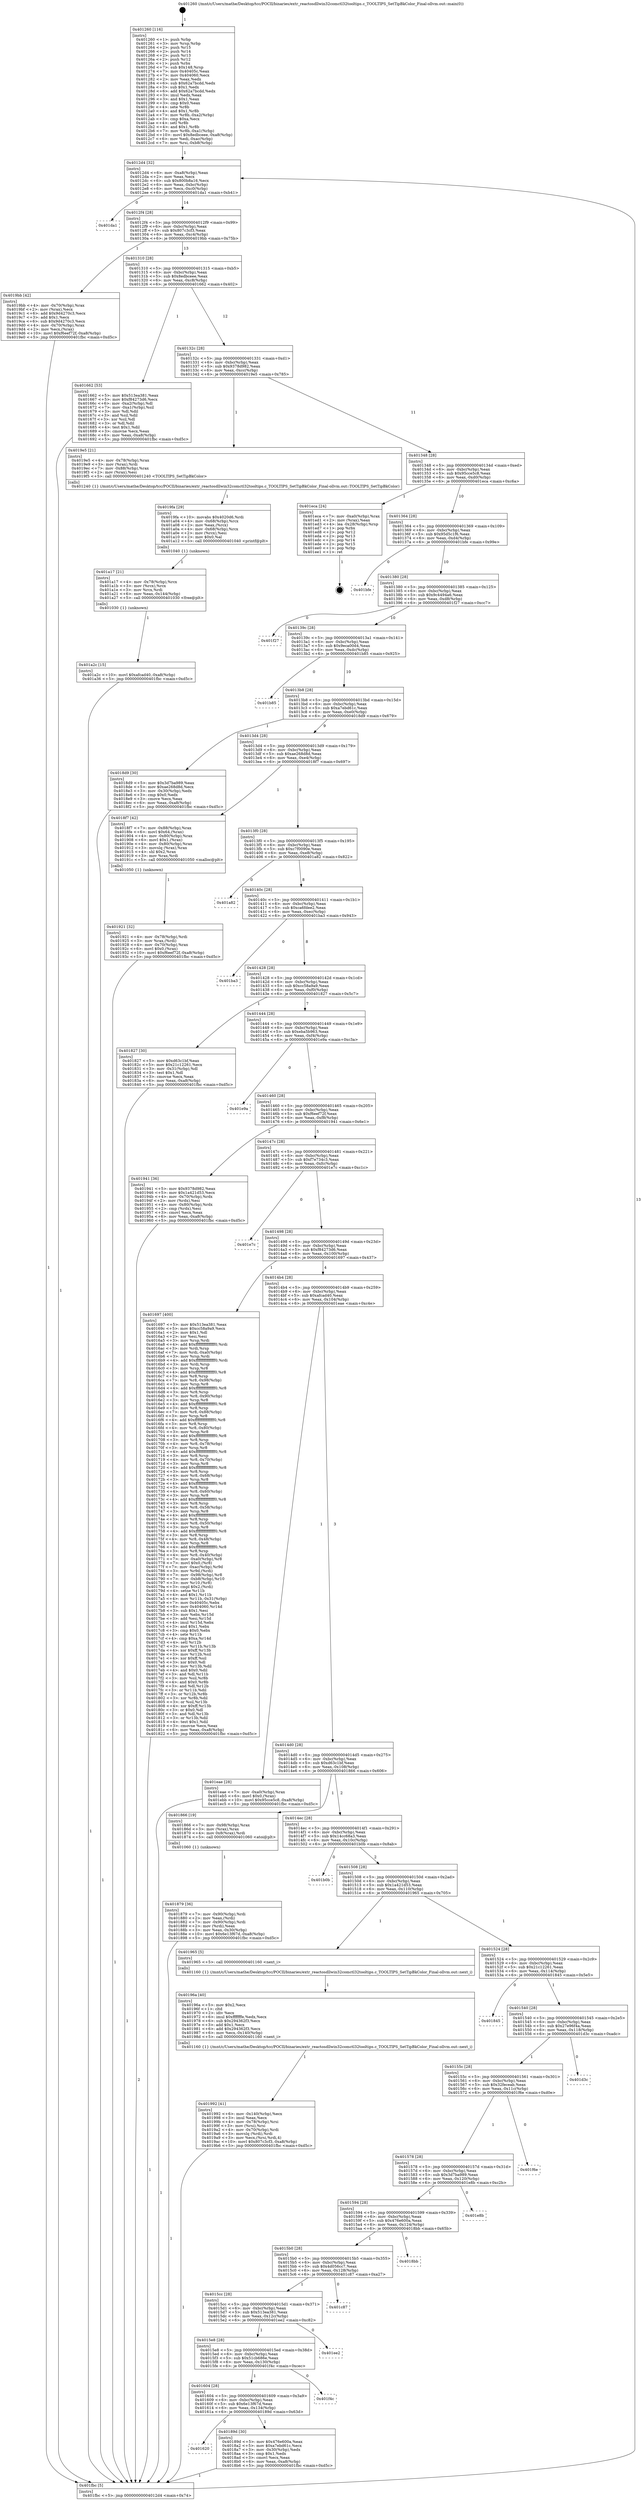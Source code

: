 digraph "0x401260" {
  label = "0x401260 (/mnt/c/Users/mathe/Desktop/tcc/POCII/binaries/extr_reactosdllwin32comctl32tooltips.c_TOOLTIPS_SetTipBkColor_Final-ollvm.out::main(0))"
  labelloc = "t"
  node[shape=record]

  Entry [label="",width=0.3,height=0.3,shape=circle,fillcolor=black,style=filled]
  "0x4012d4" [label="{
     0x4012d4 [32]\l
     | [instrs]\l
     &nbsp;&nbsp;0x4012d4 \<+6\>: mov -0xa8(%rbp),%eax\l
     &nbsp;&nbsp;0x4012da \<+2\>: mov %eax,%ecx\l
     &nbsp;&nbsp;0x4012dc \<+6\>: sub $0x800b8a16,%ecx\l
     &nbsp;&nbsp;0x4012e2 \<+6\>: mov %eax,-0xbc(%rbp)\l
     &nbsp;&nbsp;0x4012e8 \<+6\>: mov %ecx,-0xc0(%rbp)\l
     &nbsp;&nbsp;0x4012ee \<+6\>: je 0000000000401da1 \<main+0xb41\>\l
  }"]
  "0x401da1" [label="{
     0x401da1\l
  }", style=dashed]
  "0x4012f4" [label="{
     0x4012f4 [28]\l
     | [instrs]\l
     &nbsp;&nbsp;0x4012f4 \<+5\>: jmp 00000000004012f9 \<main+0x99\>\l
     &nbsp;&nbsp;0x4012f9 \<+6\>: mov -0xbc(%rbp),%eax\l
     &nbsp;&nbsp;0x4012ff \<+5\>: sub $0x807c3cf3,%eax\l
     &nbsp;&nbsp;0x401304 \<+6\>: mov %eax,-0xc4(%rbp)\l
     &nbsp;&nbsp;0x40130a \<+6\>: je 00000000004019bb \<main+0x75b\>\l
  }"]
  Exit [label="",width=0.3,height=0.3,shape=circle,fillcolor=black,style=filled,peripheries=2]
  "0x4019bb" [label="{
     0x4019bb [42]\l
     | [instrs]\l
     &nbsp;&nbsp;0x4019bb \<+4\>: mov -0x70(%rbp),%rax\l
     &nbsp;&nbsp;0x4019bf \<+2\>: mov (%rax),%ecx\l
     &nbsp;&nbsp;0x4019c1 \<+6\>: add $0x9d4270c3,%ecx\l
     &nbsp;&nbsp;0x4019c7 \<+3\>: add $0x1,%ecx\l
     &nbsp;&nbsp;0x4019ca \<+6\>: sub $0x9d4270c3,%ecx\l
     &nbsp;&nbsp;0x4019d0 \<+4\>: mov -0x70(%rbp),%rax\l
     &nbsp;&nbsp;0x4019d4 \<+2\>: mov %ecx,(%rax)\l
     &nbsp;&nbsp;0x4019d6 \<+10\>: movl $0xf6eef72f,-0xa8(%rbp)\l
     &nbsp;&nbsp;0x4019e0 \<+5\>: jmp 0000000000401fbc \<main+0xd5c\>\l
  }"]
  "0x401310" [label="{
     0x401310 [28]\l
     | [instrs]\l
     &nbsp;&nbsp;0x401310 \<+5\>: jmp 0000000000401315 \<main+0xb5\>\l
     &nbsp;&nbsp;0x401315 \<+6\>: mov -0xbc(%rbp),%eax\l
     &nbsp;&nbsp;0x40131b \<+5\>: sub $0x8edbceee,%eax\l
     &nbsp;&nbsp;0x401320 \<+6\>: mov %eax,-0xc8(%rbp)\l
     &nbsp;&nbsp;0x401326 \<+6\>: je 0000000000401662 \<main+0x402\>\l
  }"]
  "0x401a2c" [label="{
     0x401a2c [15]\l
     | [instrs]\l
     &nbsp;&nbsp;0x401a2c \<+10\>: movl $0xafcad40,-0xa8(%rbp)\l
     &nbsp;&nbsp;0x401a36 \<+5\>: jmp 0000000000401fbc \<main+0xd5c\>\l
  }"]
  "0x401662" [label="{
     0x401662 [53]\l
     | [instrs]\l
     &nbsp;&nbsp;0x401662 \<+5\>: mov $0x513ea381,%eax\l
     &nbsp;&nbsp;0x401667 \<+5\>: mov $0xf84273d6,%ecx\l
     &nbsp;&nbsp;0x40166c \<+6\>: mov -0xa2(%rbp),%dl\l
     &nbsp;&nbsp;0x401672 \<+7\>: mov -0xa1(%rbp),%sil\l
     &nbsp;&nbsp;0x401679 \<+3\>: mov %dl,%dil\l
     &nbsp;&nbsp;0x40167c \<+3\>: and %sil,%dil\l
     &nbsp;&nbsp;0x40167f \<+3\>: xor %sil,%dl\l
     &nbsp;&nbsp;0x401682 \<+3\>: or %dl,%dil\l
     &nbsp;&nbsp;0x401685 \<+4\>: test $0x1,%dil\l
     &nbsp;&nbsp;0x401689 \<+3\>: cmovne %ecx,%eax\l
     &nbsp;&nbsp;0x40168c \<+6\>: mov %eax,-0xa8(%rbp)\l
     &nbsp;&nbsp;0x401692 \<+5\>: jmp 0000000000401fbc \<main+0xd5c\>\l
  }"]
  "0x40132c" [label="{
     0x40132c [28]\l
     | [instrs]\l
     &nbsp;&nbsp;0x40132c \<+5\>: jmp 0000000000401331 \<main+0xd1\>\l
     &nbsp;&nbsp;0x401331 \<+6\>: mov -0xbc(%rbp),%eax\l
     &nbsp;&nbsp;0x401337 \<+5\>: sub $0x9378d982,%eax\l
     &nbsp;&nbsp;0x40133c \<+6\>: mov %eax,-0xcc(%rbp)\l
     &nbsp;&nbsp;0x401342 \<+6\>: je 00000000004019e5 \<main+0x785\>\l
  }"]
  "0x401fbc" [label="{
     0x401fbc [5]\l
     | [instrs]\l
     &nbsp;&nbsp;0x401fbc \<+5\>: jmp 00000000004012d4 \<main+0x74\>\l
  }"]
  "0x401260" [label="{
     0x401260 [116]\l
     | [instrs]\l
     &nbsp;&nbsp;0x401260 \<+1\>: push %rbp\l
     &nbsp;&nbsp;0x401261 \<+3\>: mov %rsp,%rbp\l
     &nbsp;&nbsp;0x401264 \<+2\>: push %r15\l
     &nbsp;&nbsp;0x401266 \<+2\>: push %r14\l
     &nbsp;&nbsp;0x401268 \<+2\>: push %r13\l
     &nbsp;&nbsp;0x40126a \<+2\>: push %r12\l
     &nbsp;&nbsp;0x40126c \<+1\>: push %rbx\l
     &nbsp;&nbsp;0x40126d \<+7\>: sub $0x148,%rsp\l
     &nbsp;&nbsp;0x401274 \<+7\>: mov 0x40405c,%eax\l
     &nbsp;&nbsp;0x40127b \<+7\>: mov 0x404060,%ecx\l
     &nbsp;&nbsp;0x401282 \<+2\>: mov %eax,%edx\l
     &nbsp;&nbsp;0x401284 \<+6\>: sub $0x62a7bcdd,%edx\l
     &nbsp;&nbsp;0x40128a \<+3\>: sub $0x1,%edx\l
     &nbsp;&nbsp;0x40128d \<+6\>: add $0x62a7bcdd,%edx\l
     &nbsp;&nbsp;0x401293 \<+3\>: imul %edx,%eax\l
     &nbsp;&nbsp;0x401296 \<+3\>: and $0x1,%eax\l
     &nbsp;&nbsp;0x401299 \<+3\>: cmp $0x0,%eax\l
     &nbsp;&nbsp;0x40129c \<+4\>: sete %r8b\l
     &nbsp;&nbsp;0x4012a0 \<+4\>: and $0x1,%r8b\l
     &nbsp;&nbsp;0x4012a4 \<+7\>: mov %r8b,-0xa2(%rbp)\l
     &nbsp;&nbsp;0x4012ab \<+3\>: cmp $0xa,%ecx\l
     &nbsp;&nbsp;0x4012ae \<+4\>: setl %r8b\l
     &nbsp;&nbsp;0x4012b2 \<+4\>: and $0x1,%r8b\l
     &nbsp;&nbsp;0x4012b6 \<+7\>: mov %r8b,-0xa1(%rbp)\l
     &nbsp;&nbsp;0x4012bd \<+10\>: movl $0x8edbceee,-0xa8(%rbp)\l
     &nbsp;&nbsp;0x4012c7 \<+6\>: mov %edi,-0xac(%rbp)\l
     &nbsp;&nbsp;0x4012cd \<+7\>: mov %rsi,-0xb8(%rbp)\l
  }"]
  "0x401a17" [label="{
     0x401a17 [21]\l
     | [instrs]\l
     &nbsp;&nbsp;0x401a17 \<+4\>: mov -0x78(%rbp),%rcx\l
     &nbsp;&nbsp;0x401a1b \<+3\>: mov (%rcx),%rcx\l
     &nbsp;&nbsp;0x401a1e \<+3\>: mov %rcx,%rdi\l
     &nbsp;&nbsp;0x401a21 \<+6\>: mov %eax,-0x144(%rbp)\l
     &nbsp;&nbsp;0x401a27 \<+5\>: call 0000000000401030 \<free@plt\>\l
     | [calls]\l
     &nbsp;&nbsp;0x401030 \{1\} (unknown)\l
  }"]
  "0x4019e5" [label="{
     0x4019e5 [21]\l
     | [instrs]\l
     &nbsp;&nbsp;0x4019e5 \<+4\>: mov -0x78(%rbp),%rax\l
     &nbsp;&nbsp;0x4019e9 \<+3\>: mov (%rax),%rdi\l
     &nbsp;&nbsp;0x4019ec \<+7\>: mov -0x88(%rbp),%rax\l
     &nbsp;&nbsp;0x4019f3 \<+2\>: mov (%rax),%esi\l
     &nbsp;&nbsp;0x4019f5 \<+5\>: call 0000000000401240 \<TOOLTIPS_SetTipBkColor\>\l
     | [calls]\l
     &nbsp;&nbsp;0x401240 \{1\} (/mnt/c/Users/mathe/Desktop/tcc/POCII/binaries/extr_reactosdllwin32comctl32tooltips.c_TOOLTIPS_SetTipBkColor_Final-ollvm.out::TOOLTIPS_SetTipBkColor)\l
  }"]
  "0x401348" [label="{
     0x401348 [28]\l
     | [instrs]\l
     &nbsp;&nbsp;0x401348 \<+5\>: jmp 000000000040134d \<main+0xed\>\l
     &nbsp;&nbsp;0x40134d \<+6\>: mov -0xbc(%rbp),%eax\l
     &nbsp;&nbsp;0x401353 \<+5\>: sub $0x95cce5c8,%eax\l
     &nbsp;&nbsp;0x401358 \<+6\>: mov %eax,-0xd0(%rbp)\l
     &nbsp;&nbsp;0x40135e \<+6\>: je 0000000000401eca \<main+0xc6a\>\l
  }"]
  "0x4019fa" [label="{
     0x4019fa [29]\l
     | [instrs]\l
     &nbsp;&nbsp;0x4019fa \<+10\>: movabs $0x4020d6,%rdi\l
     &nbsp;&nbsp;0x401a04 \<+4\>: mov -0x68(%rbp),%rcx\l
     &nbsp;&nbsp;0x401a08 \<+2\>: mov %eax,(%rcx)\l
     &nbsp;&nbsp;0x401a0a \<+4\>: mov -0x68(%rbp),%rcx\l
     &nbsp;&nbsp;0x401a0e \<+2\>: mov (%rcx),%esi\l
     &nbsp;&nbsp;0x401a10 \<+2\>: mov $0x0,%al\l
     &nbsp;&nbsp;0x401a12 \<+5\>: call 0000000000401040 \<printf@plt\>\l
     | [calls]\l
     &nbsp;&nbsp;0x401040 \{1\} (unknown)\l
  }"]
  "0x401eca" [label="{
     0x401eca [24]\l
     | [instrs]\l
     &nbsp;&nbsp;0x401eca \<+7\>: mov -0xa0(%rbp),%rax\l
     &nbsp;&nbsp;0x401ed1 \<+2\>: mov (%rax),%eax\l
     &nbsp;&nbsp;0x401ed3 \<+4\>: lea -0x28(%rbp),%rsp\l
     &nbsp;&nbsp;0x401ed7 \<+1\>: pop %rbx\l
     &nbsp;&nbsp;0x401ed8 \<+2\>: pop %r12\l
     &nbsp;&nbsp;0x401eda \<+2\>: pop %r13\l
     &nbsp;&nbsp;0x401edc \<+2\>: pop %r14\l
     &nbsp;&nbsp;0x401ede \<+2\>: pop %r15\l
     &nbsp;&nbsp;0x401ee0 \<+1\>: pop %rbp\l
     &nbsp;&nbsp;0x401ee1 \<+1\>: ret\l
  }"]
  "0x401364" [label="{
     0x401364 [28]\l
     | [instrs]\l
     &nbsp;&nbsp;0x401364 \<+5\>: jmp 0000000000401369 \<main+0x109\>\l
     &nbsp;&nbsp;0x401369 \<+6\>: mov -0xbc(%rbp),%eax\l
     &nbsp;&nbsp;0x40136f \<+5\>: sub $0x95d5c1f6,%eax\l
     &nbsp;&nbsp;0x401374 \<+6\>: mov %eax,-0xd4(%rbp)\l
     &nbsp;&nbsp;0x40137a \<+6\>: je 0000000000401bfe \<main+0x99e\>\l
  }"]
  "0x401992" [label="{
     0x401992 [41]\l
     | [instrs]\l
     &nbsp;&nbsp;0x401992 \<+6\>: mov -0x140(%rbp),%ecx\l
     &nbsp;&nbsp;0x401998 \<+3\>: imul %eax,%ecx\l
     &nbsp;&nbsp;0x40199b \<+4\>: mov -0x78(%rbp),%rsi\l
     &nbsp;&nbsp;0x40199f \<+3\>: mov (%rsi),%rsi\l
     &nbsp;&nbsp;0x4019a2 \<+4\>: mov -0x70(%rbp),%rdi\l
     &nbsp;&nbsp;0x4019a6 \<+3\>: movslq (%rdi),%rdi\l
     &nbsp;&nbsp;0x4019a9 \<+3\>: mov %ecx,(%rsi,%rdi,4)\l
     &nbsp;&nbsp;0x4019ac \<+10\>: movl $0x807c3cf3,-0xa8(%rbp)\l
     &nbsp;&nbsp;0x4019b6 \<+5\>: jmp 0000000000401fbc \<main+0xd5c\>\l
  }"]
  "0x401bfe" [label="{
     0x401bfe\l
  }", style=dashed]
  "0x401380" [label="{
     0x401380 [28]\l
     | [instrs]\l
     &nbsp;&nbsp;0x401380 \<+5\>: jmp 0000000000401385 \<main+0x125\>\l
     &nbsp;&nbsp;0x401385 \<+6\>: mov -0xbc(%rbp),%eax\l
     &nbsp;&nbsp;0x40138b \<+5\>: sub $0x9c4494a6,%eax\l
     &nbsp;&nbsp;0x401390 \<+6\>: mov %eax,-0xd8(%rbp)\l
     &nbsp;&nbsp;0x401396 \<+6\>: je 0000000000401f27 \<main+0xcc7\>\l
  }"]
  "0x40196a" [label="{
     0x40196a [40]\l
     | [instrs]\l
     &nbsp;&nbsp;0x40196a \<+5\>: mov $0x2,%ecx\l
     &nbsp;&nbsp;0x40196f \<+1\>: cltd\l
     &nbsp;&nbsp;0x401970 \<+2\>: idiv %ecx\l
     &nbsp;&nbsp;0x401972 \<+6\>: imul $0xfffffffe,%edx,%ecx\l
     &nbsp;&nbsp;0x401978 \<+6\>: sub $0x294362f3,%ecx\l
     &nbsp;&nbsp;0x40197e \<+3\>: add $0x1,%ecx\l
     &nbsp;&nbsp;0x401981 \<+6\>: add $0x294362f3,%ecx\l
     &nbsp;&nbsp;0x401987 \<+6\>: mov %ecx,-0x140(%rbp)\l
     &nbsp;&nbsp;0x40198d \<+5\>: call 0000000000401160 \<next_i\>\l
     | [calls]\l
     &nbsp;&nbsp;0x401160 \{1\} (/mnt/c/Users/mathe/Desktop/tcc/POCII/binaries/extr_reactosdllwin32comctl32tooltips.c_TOOLTIPS_SetTipBkColor_Final-ollvm.out::next_i)\l
  }"]
  "0x401f27" [label="{
     0x401f27\l
  }", style=dashed]
  "0x40139c" [label="{
     0x40139c [28]\l
     | [instrs]\l
     &nbsp;&nbsp;0x40139c \<+5\>: jmp 00000000004013a1 \<main+0x141\>\l
     &nbsp;&nbsp;0x4013a1 \<+6\>: mov -0xbc(%rbp),%eax\l
     &nbsp;&nbsp;0x4013a7 \<+5\>: sub $0x9eca00d4,%eax\l
     &nbsp;&nbsp;0x4013ac \<+6\>: mov %eax,-0xdc(%rbp)\l
     &nbsp;&nbsp;0x4013b2 \<+6\>: je 0000000000401b85 \<main+0x925\>\l
  }"]
  "0x401921" [label="{
     0x401921 [32]\l
     | [instrs]\l
     &nbsp;&nbsp;0x401921 \<+4\>: mov -0x78(%rbp),%rdi\l
     &nbsp;&nbsp;0x401925 \<+3\>: mov %rax,(%rdi)\l
     &nbsp;&nbsp;0x401928 \<+4\>: mov -0x70(%rbp),%rax\l
     &nbsp;&nbsp;0x40192c \<+6\>: movl $0x0,(%rax)\l
     &nbsp;&nbsp;0x401932 \<+10\>: movl $0xf6eef72f,-0xa8(%rbp)\l
     &nbsp;&nbsp;0x40193c \<+5\>: jmp 0000000000401fbc \<main+0xd5c\>\l
  }"]
  "0x401b85" [label="{
     0x401b85\l
  }", style=dashed]
  "0x4013b8" [label="{
     0x4013b8 [28]\l
     | [instrs]\l
     &nbsp;&nbsp;0x4013b8 \<+5\>: jmp 00000000004013bd \<main+0x15d\>\l
     &nbsp;&nbsp;0x4013bd \<+6\>: mov -0xbc(%rbp),%eax\l
     &nbsp;&nbsp;0x4013c3 \<+5\>: sub $0xa7ebd61c,%eax\l
     &nbsp;&nbsp;0x4013c8 \<+6\>: mov %eax,-0xe0(%rbp)\l
     &nbsp;&nbsp;0x4013ce \<+6\>: je 00000000004018d9 \<main+0x679\>\l
  }"]
  "0x401620" [label="{
     0x401620\l
  }", style=dashed]
  "0x4018d9" [label="{
     0x4018d9 [30]\l
     | [instrs]\l
     &nbsp;&nbsp;0x4018d9 \<+5\>: mov $0x3d7ba989,%eax\l
     &nbsp;&nbsp;0x4018de \<+5\>: mov $0xae268d8d,%ecx\l
     &nbsp;&nbsp;0x4018e3 \<+3\>: mov -0x30(%rbp),%edx\l
     &nbsp;&nbsp;0x4018e6 \<+3\>: cmp $0x0,%edx\l
     &nbsp;&nbsp;0x4018e9 \<+3\>: cmove %ecx,%eax\l
     &nbsp;&nbsp;0x4018ec \<+6\>: mov %eax,-0xa8(%rbp)\l
     &nbsp;&nbsp;0x4018f2 \<+5\>: jmp 0000000000401fbc \<main+0xd5c\>\l
  }"]
  "0x4013d4" [label="{
     0x4013d4 [28]\l
     | [instrs]\l
     &nbsp;&nbsp;0x4013d4 \<+5\>: jmp 00000000004013d9 \<main+0x179\>\l
     &nbsp;&nbsp;0x4013d9 \<+6\>: mov -0xbc(%rbp),%eax\l
     &nbsp;&nbsp;0x4013df \<+5\>: sub $0xae268d8d,%eax\l
     &nbsp;&nbsp;0x4013e4 \<+6\>: mov %eax,-0xe4(%rbp)\l
     &nbsp;&nbsp;0x4013ea \<+6\>: je 00000000004018f7 \<main+0x697\>\l
  }"]
  "0x40189d" [label="{
     0x40189d [30]\l
     | [instrs]\l
     &nbsp;&nbsp;0x40189d \<+5\>: mov $0x476e600a,%eax\l
     &nbsp;&nbsp;0x4018a2 \<+5\>: mov $0xa7ebd61c,%ecx\l
     &nbsp;&nbsp;0x4018a7 \<+3\>: mov -0x30(%rbp),%edx\l
     &nbsp;&nbsp;0x4018aa \<+3\>: cmp $0x1,%edx\l
     &nbsp;&nbsp;0x4018ad \<+3\>: cmovl %ecx,%eax\l
     &nbsp;&nbsp;0x4018b0 \<+6\>: mov %eax,-0xa8(%rbp)\l
     &nbsp;&nbsp;0x4018b6 \<+5\>: jmp 0000000000401fbc \<main+0xd5c\>\l
  }"]
  "0x4018f7" [label="{
     0x4018f7 [42]\l
     | [instrs]\l
     &nbsp;&nbsp;0x4018f7 \<+7\>: mov -0x88(%rbp),%rax\l
     &nbsp;&nbsp;0x4018fe \<+6\>: movl $0x64,(%rax)\l
     &nbsp;&nbsp;0x401904 \<+4\>: mov -0x80(%rbp),%rax\l
     &nbsp;&nbsp;0x401908 \<+6\>: movl $0x1,(%rax)\l
     &nbsp;&nbsp;0x40190e \<+4\>: mov -0x80(%rbp),%rax\l
     &nbsp;&nbsp;0x401912 \<+3\>: movslq (%rax),%rax\l
     &nbsp;&nbsp;0x401915 \<+4\>: shl $0x2,%rax\l
     &nbsp;&nbsp;0x401919 \<+3\>: mov %rax,%rdi\l
     &nbsp;&nbsp;0x40191c \<+5\>: call 0000000000401050 \<malloc@plt\>\l
     | [calls]\l
     &nbsp;&nbsp;0x401050 \{1\} (unknown)\l
  }"]
  "0x4013f0" [label="{
     0x4013f0 [28]\l
     | [instrs]\l
     &nbsp;&nbsp;0x4013f0 \<+5\>: jmp 00000000004013f5 \<main+0x195\>\l
     &nbsp;&nbsp;0x4013f5 \<+6\>: mov -0xbc(%rbp),%eax\l
     &nbsp;&nbsp;0x4013fb \<+5\>: sub $0xc7f0090e,%eax\l
     &nbsp;&nbsp;0x401400 \<+6\>: mov %eax,-0xe8(%rbp)\l
     &nbsp;&nbsp;0x401406 \<+6\>: je 0000000000401a82 \<main+0x822\>\l
  }"]
  "0x401604" [label="{
     0x401604 [28]\l
     | [instrs]\l
     &nbsp;&nbsp;0x401604 \<+5\>: jmp 0000000000401609 \<main+0x3a9\>\l
     &nbsp;&nbsp;0x401609 \<+6\>: mov -0xbc(%rbp),%eax\l
     &nbsp;&nbsp;0x40160f \<+5\>: sub $0x6e13f67d,%eax\l
     &nbsp;&nbsp;0x401614 \<+6\>: mov %eax,-0x134(%rbp)\l
     &nbsp;&nbsp;0x40161a \<+6\>: je 000000000040189d \<main+0x63d\>\l
  }"]
  "0x401a82" [label="{
     0x401a82\l
  }", style=dashed]
  "0x40140c" [label="{
     0x40140c [28]\l
     | [instrs]\l
     &nbsp;&nbsp;0x40140c \<+5\>: jmp 0000000000401411 \<main+0x1b1\>\l
     &nbsp;&nbsp;0x401411 \<+6\>: mov -0xbc(%rbp),%eax\l
     &nbsp;&nbsp;0x401417 \<+5\>: sub $0xca6fdee2,%eax\l
     &nbsp;&nbsp;0x40141c \<+6\>: mov %eax,-0xec(%rbp)\l
     &nbsp;&nbsp;0x401422 \<+6\>: je 0000000000401ba3 \<main+0x943\>\l
  }"]
  "0x401f4c" [label="{
     0x401f4c\l
  }", style=dashed]
  "0x401ba3" [label="{
     0x401ba3\l
  }", style=dashed]
  "0x401428" [label="{
     0x401428 [28]\l
     | [instrs]\l
     &nbsp;&nbsp;0x401428 \<+5\>: jmp 000000000040142d \<main+0x1cd\>\l
     &nbsp;&nbsp;0x40142d \<+6\>: mov -0xbc(%rbp),%eax\l
     &nbsp;&nbsp;0x401433 \<+5\>: sub $0xcc58a9a9,%eax\l
     &nbsp;&nbsp;0x401438 \<+6\>: mov %eax,-0xf0(%rbp)\l
     &nbsp;&nbsp;0x40143e \<+6\>: je 0000000000401827 \<main+0x5c7\>\l
  }"]
  "0x4015e8" [label="{
     0x4015e8 [28]\l
     | [instrs]\l
     &nbsp;&nbsp;0x4015e8 \<+5\>: jmp 00000000004015ed \<main+0x38d\>\l
     &nbsp;&nbsp;0x4015ed \<+6\>: mov -0xbc(%rbp),%eax\l
     &nbsp;&nbsp;0x4015f3 \<+5\>: sub $0x51cb686e,%eax\l
     &nbsp;&nbsp;0x4015f8 \<+6\>: mov %eax,-0x130(%rbp)\l
     &nbsp;&nbsp;0x4015fe \<+6\>: je 0000000000401f4c \<main+0xcec\>\l
  }"]
  "0x401827" [label="{
     0x401827 [30]\l
     | [instrs]\l
     &nbsp;&nbsp;0x401827 \<+5\>: mov $0xd63c1bf,%eax\l
     &nbsp;&nbsp;0x40182c \<+5\>: mov $0x21c12261,%ecx\l
     &nbsp;&nbsp;0x401831 \<+3\>: mov -0x31(%rbp),%dl\l
     &nbsp;&nbsp;0x401834 \<+3\>: test $0x1,%dl\l
     &nbsp;&nbsp;0x401837 \<+3\>: cmovne %ecx,%eax\l
     &nbsp;&nbsp;0x40183a \<+6\>: mov %eax,-0xa8(%rbp)\l
     &nbsp;&nbsp;0x401840 \<+5\>: jmp 0000000000401fbc \<main+0xd5c\>\l
  }"]
  "0x401444" [label="{
     0x401444 [28]\l
     | [instrs]\l
     &nbsp;&nbsp;0x401444 \<+5\>: jmp 0000000000401449 \<main+0x1e9\>\l
     &nbsp;&nbsp;0x401449 \<+6\>: mov -0xbc(%rbp),%eax\l
     &nbsp;&nbsp;0x40144f \<+5\>: sub $0xeba5b963,%eax\l
     &nbsp;&nbsp;0x401454 \<+6\>: mov %eax,-0xf4(%rbp)\l
     &nbsp;&nbsp;0x40145a \<+6\>: je 0000000000401e9a \<main+0xc3a\>\l
  }"]
  "0x401ee2" [label="{
     0x401ee2\l
  }", style=dashed]
  "0x401e9a" [label="{
     0x401e9a\l
  }", style=dashed]
  "0x401460" [label="{
     0x401460 [28]\l
     | [instrs]\l
     &nbsp;&nbsp;0x401460 \<+5\>: jmp 0000000000401465 \<main+0x205\>\l
     &nbsp;&nbsp;0x401465 \<+6\>: mov -0xbc(%rbp),%eax\l
     &nbsp;&nbsp;0x40146b \<+5\>: sub $0xf6eef72f,%eax\l
     &nbsp;&nbsp;0x401470 \<+6\>: mov %eax,-0xf8(%rbp)\l
     &nbsp;&nbsp;0x401476 \<+6\>: je 0000000000401941 \<main+0x6e1\>\l
  }"]
  "0x4015cc" [label="{
     0x4015cc [28]\l
     | [instrs]\l
     &nbsp;&nbsp;0x4015cc \<+5\>: jmp 00000000004015d1 \<main+0x371\>\l
     &nbsp;&nbsp;0x4015d1 \<+6\>: mov -0xbc(%rbp),%eax\l
     &nbsp;&nbsp;0x4015d7 \<+5\>: sub $0x513ea381,%eax\l
     &nbsp;&nbsp;0x4015dc \<+6\>: mov %eax,-0x12c(%rbp)\l
     &nbsp;&nbsp;0x4015e2 \<+6\>: je 0000000000401ee2 \<main+0xc82\>\l
  }"]
  "0x401941" [label="{
     0x401941 [36]\l
     | [instrs]\l
     &nbsp;&nbsp;0x401941 \<+5\>: mov $0x9378d982,%eax\l
     &nbsp;&nbsp;0x401946 \<+5\>: mov $0x1a421d53,%ecx\l
     &nbsp;&nbsp;0x40194b \<+4\>: mov -0x70(%rbp),%rdx\l
     &nbsp;&nbsp;0x40194f \<+2\>: mov (%rdx),%esi\l
     &nbsp;&nbsp;0x401951 \<+4\>: mov -0x80(%rbp),%rdx\l
     &nbsp;&nbsp;0x401955 \<+2\>: cmp (%rdx),%esi\l
     &nbsp;&nbsp;0x401957 \<+3\>: cmovl %ecx,%eax\l
     &nbsp;&nbsp;0x40195a \<+6\>: mov %eax,-0xa8(%rbp)\l
     &nbsp;&nbsp;0x401960 \<+5\>: jmp 0000000000401fbc \<main+0xd5c\>\l
  }"]
  "0x40147c" [label="{
     0x40147c [28]\l
     | [instrs]\l
     &nbsp;&nbsp;0x40147c \<+5\>: jmp 0000000000401481 \<main+0x221\>\l
     &nbsp;&nbsp;0x401481 \<+6\>: mov -0xbc(%rbp),%eax\l
     &nbsp;&nbsp;0x401487 \<+5\>: sub $0xf7e734c3,%eax\l
     &nbsp;&nbsp;0x40148c \<+6\>: mov %eax,-0xfc(%rbp)\l
     &nbsp;&nbsp;0x401492 \<+6\>: je 0000000000401e7c \<main+0xc1c\>\l
  }"]
  "0x401c87" [label="{
     0x401c87\l
  }", style=dashed]
  "0x401e7c" [label="{
     0x401e7c\l
  }", style=dashed]
  "0x401498" [label="{
     0x401498 [28]\l
     | [instrs]\l
     &nbsp;&nbsp;0x401498 \<+5\>: jmp 000000000040149d \<main+0x23d\>\l
     &nbsp;&nbsp;0x40149d \<+6\>: mov -0xbc(%rbp),%eax\l
     &nbsp;&nbsp;0x4014a3 \<+5\>: sub $0xf84273d6,%eax\l
     &nbsp;&nbsp;0x4014a8 \<+6\>: mov %eax,-0x100(%rbp)\l
     &nbsp;&nbsp;0x4014ae \<+6\>: je 0000000000401697 \<main+0x437\>\l
  }"]
  "0x4015b0" [label="{
     0x4015b0 [28]\l
     | [instrs]\l
     &nbsp;&nbsp;0x4015b0 \<+5\>: jmp 00000000004015b5 \<main+0x355\>\l
     &nbsp;&nbsp;0x4015b5 \<+6\>: mov -0xbc(%rbp),%eax\l
     &nbsp;&nbsp;0x4015bb \<+5\>: sub $0x4d056cc7,%eax\l
     &nbsp;&nbsp;0x4015c0 \<+6\>: mov %eax,-0x128(%rbp)\l
     &nbsp;&nbsp;0x4015c6 \<+6\>: je 0000000000401c87 \<main+0xa27\>\l
  }"]
  "0x401697" [label="{
     0x401697 [400]\l
     | [instrs]\l
     &nbsp;&nbsp;0x401697 \<+5\>: mov $0x513ea381,%eax\l
     &nbsp;&nbsp;0x40169c \<+5\>: mov $0xcc58a9a9,%ecx\l
     &nbsp;&nbsp;0x4016a1 \<+2\>: mov $0x1,%dl\l
     &nbsp;&nbsp;0x4016a3 \<+2\>: xor %esi,%esi\l
     &nbsp;&nbsp;0x4016a5 \<+3\>: mov %rsp,%rdi\l
     &nbsp;&nbsp;0x4016a8 \<+4\>: add $0xfffffffffffffff0,%rdi\l
     &nbsp;&nbsp;0x4016ac \<+3\>: mov %rdi,%rsp\l
     &nbsp;&nbsp;0x4016af \<+7\>: mov %rdi,-0xa0(%rbp)\l
     &nbsp;&nbsp;0x4016b6 \<+3\>: mov %rsp,%rdi\l
     &nbsp;&nbsp;0x4016b9 \<+4\>: add $0xfffffffffffffff0,%rdi\l
     &nbsp;&nbsp;0x4016bd \<+3\>: mov %rdi,%rsp\l
     &nbsp;&nbsp;0x4016c0 \<+3\>: mov %rsp,%r8\l
     &nbsp;&nbsp;0x4016c3 \<+4\>: add $0xfffffffffffffff0,%r8\l
     &nbsp;&nbsp;0x4016c7 \<+3\>: mov %r8,%rsp\l
     &nbsp;&nbsp;0x4016ca \<+7\>: mov %r8,-0x98(%rbp)\l
     &nbsp;&nbsp;0x4016d1 \<+3\>: mov %rsp,%r8\l
     &nbsp;&nbsp;0x4016d4 \<+4\>: add $0xfffffffffffffff0,%r8\l
     &nbsp;&nbsp;0x4016d8 \<+3\>: mov %r8,%rsp\l
     &nbsp;&nbsp;0x4016db \<+7\>: mov %r8,-0x90(%rbp)\l
     &nbsp;&nbsp;0x4016e2 \<+3\>: mov %rsp,%r8\l
     &nbsp;&nbsp;0x4016e5 \<+4\>: add $0xfffffffffffffff0,%r8\l
     &nbsp;&nbsp;0x4016e9 \<+3\>: mov %r8,%rsp\l
     &nbsp;&nbsp;0x4016ec \<+7\>: mov %r8,-0x88(%rbp)\l
     &nbsp;&nbsp;0x4016f3 \<+3\>: mov %rsp,%r8\l
     &nbsp;&nbsp;0x4016f6 \<+4\>: add $0xfffffffffffffff0,%r8\l
     &nbsp;&nbsp;0x4016fa \<+3\>: mov %r8,%rsp\l
     &nbsp;&nbsp;0x4016fd \<+4\>: mov %r8,-0x80(%rbp)\l
     &nbsp;&nbsp;0x401701 \<+3\>: mov %rsp,%r8\l
     &nbsp;&nbsp;0x401704 \<+4\>: add $0xfffffffffffffff0,%r8\l
     &nbsp;&nbsp;0x401708 \<+3\>: mov %r8,%rsp\l
     &nbsp;&nbsp;0x40170b \<+4\>: mov %r8,-0x78(%rbp)\l
     &nbsp;&nbsp;0x40170f \<+3\>: mov %rsp,%r8\l
     &nbsp;&nbsp;0x401712 \<+4\>: add $0xfffffffffffffff0,%r8\l
     &nbsp;&nbsp;0x401716 \<+3\>: mov %r8,%rsp\l
     &nbsp;&nbsp;0x401719 \<+4\>: mov %r8,-0x70(%rbp)\l
     &nbsp;&nbsp;0x40171d \<+3\>: mov %rsp,%r8\l
     &nbsp;&nbsp;0x401720 \<+4\>: add $0xfffffffffffffff0,%r8\l
     &nbsp;&nbsp;0x401724 \<+3\>: mov %r8,%rsp\l
     &nbsp;&nbsp;0x401727 \<+4\>: mov %r8,-0x68(%rbp)\l
     &nbsp;&nbsp;0x40172b \<+3\>: mov %rsp,%r8\l
     &nbsp;&nbsp;0x40172e \<+4\>: add $0xfffffffffffffff0,%r8\l
     &nbsp;&nbsp;0x401732 \<+3\>: mov %r8,%rsp\l
     &nbsp;&nbsp;0x401735 \<+4\>: mov %r8,-0x60(%rbp)\l
     &nbsp;&nbsp;0x401739 \<+3\>: mov %rsp,%r8\l
     &nbsp;&nbsp;0x40173c \<+4\>: add $0xfffffffffffffff0,%r8\l
     &nbsp;&nbsp;0x401740 \<+3\>: mov %r8,%rsp\l
     &nbsp;&nbsp;0x401743 \<+4\>: mov %r8,-0x58(%rbp)\l
     &nbsp;&nbsp;0x401747 \<+3\>: mov %rsp,%r8\l
     &nbsp;&nbsp;0x40174a \<+4\>: add $0xfffffffffffffff0,%r8\l
     &nbsp;&nbsp;0x40174e \<+3\>: mov %r8,%rsp\l
     &nbsp;&nbsp;0x401751 \<+4\>: mov %r8,-0x50(%rbp)\l
     &nbsp;&nbsp;0x401755 \<+3\>: mov %rsp,%r8\l
     &nbsp;&nbsp;0x401758 \<+4\>: add $0xfffffffffffffff0,%r8\l
     &nbsp;&nbsp;0x40175c \<+3\>: mov %r8,%rsp\l
     &nbsp;&nbsp;0x40175f \<+4\>: mov %r8,-0x48(%rbp)\l
     &nbsp;&nbsp;0x401763 \<+3\>: mov %rsp,%r8\l
     &nbsp;&nbsp;0x401766 \<+4\>: add $0xfffffffffffffff0,%r8\l
     &nbsp;&nbsp;0x40176a \<+3\>: mov %r8,%rsp\l
     &nbsp;&nbsp;0x40176d \<+4\>: mov %r8,-0x40(%rbp)\l
     &nbsp;&nbsp;0x401771 \<+7\>: mov -0xa0(%rbp),%r8\l
     &nbsp;&nbsp;0x401778 \<+7\>: movl $0x0,(%r8)\l
     &nbsp;&nbsp;0x40177f \<+7\>: mov -0xac(%rbp),%r9d\l
     &nbsp;&nbsp;0x401786 \<+3\>: mov %r9d,(%rdi)\l
     &nbsp;&nbsp;0x401789 \<+7\>: mov -0x98(%rbp),%r8\l
     &nbsp;&nbsp;0x401790 \<+7\>: mov -0xb8(%rbp),%r10\l
     &nbsp;&nbsp;0x401797 \<+3\>: mov %r10,(%r8)\l
     &nbsp;&nbsp;0x40179a \<+3\>: cmpl $0x2,(%rdi)\l
     &nbsp;&nbsp;0x40179d \<+4\>: setne %r11b\l
     &nbsp;&nbsp;0x4017a1 \<+4\>: and $0x1,%r11b\l
     &nbsp;&nbsp;0x4017a5 \<+4\>: mov %r11b,-0x31(%rbp)\l
     &nbsp;&nbsp;0x4017a9 \<+7\>: mov 0x40405c,%ebx\l
     &nbsp;&nbsp;0x4017b0 \<+8\>: mov 0x404060,%r14d\l
     &nbsp;&nbsp;0x4017b8 \<+3\>: sub $0x1,%esi\l
     &nbsp;&nbsp;0x4017bb \<+3\>: mov %ebx,%r15d\l
     &nbsp;&nbsp;0x4017be \<+3\>: add %esi,%r15d\l
     &nbsp;&nbsp;0x4017c1 \<+4\>: imul %r15d,%ebx\l
     &nbsp;&nbsp;0x4017c5 \<+3\>: and $0x1,%ebx\l
     &nbsp;&nbsp;0x4017c8 \<+3\>: cmp $0x0,%ebx\l
     &nbsp;&nbsp;0x4017cb \<+4\>: sete %r11b\l
     &nbsp;&nbsp;0x4017cf \<+4\>: cmp $0xa,%r14d\l
     &nbsp;&nbsp;0x4017d3 \<+4\>: setl %r12b\l
     &nbsp;&nbsp;0x4017d7 \<+3\>: mov %r11b,%r13b\l
     &nbsp;&nbsp;0x4017da \<+4\>: xor $0xff,%r13b\l
     &nbsp;&nbsp;0x4017de \<+3\>: mov %r12b,%sil\l
     &nbsp;&nbsp;0x4017e1 \<+4\>: xor $0xff,%sil\l
     &nbsp;&nbsp;0x4017e5 \<+3\>: xor $0x0,%dl\l
     &nbsp;&nbsp;0x4017e8 \<+3\>: mov %r13b,%dil\l
     &nbsp;&nbsp;0x4017eb \<+4\>: and $0x0,%dil\l
     &nbsp;&nbsp;0x4017ef \<+3\>: and %dl,%r11b\l
     &nbsp;&nbsp;0x4017f2 \<+3\>: mov %sil,%r8b\l
     &nbsp;&nbsp;0x4017f5 \<+4\>: and $0x0,%r8b\l
     &nbsp;&nbsp;0x4017f9 \<+3\>: and %dl,%r12b\l
     &nbsp;&nbsp;0x4017fc \<+3\>: or %r11b,%dil\l
     &nbsp;&nbsp;0x4017ff \<+3\>: or %r12b,%r8b\l
     &nbsp;&nbsp;0x401802 \<+3\>: xor %r8b,%dil\l
     &nbsp;&nbsp;0x401805 \<+3\>: or %sil,%r13b\l
     &nbsp;&nbsp;0x401808 \<+4\>: xor $0xff,%r13b\l
     &nbsp;&nbsp;0x40180c \<+3\>: or $0x0,%dl\l
     &nbsp;&nbsp;0x40180f \<+3\>: and %dl,%r13b\l
     &nbsp;&nbsp;0x401812 \<+3\>: or %r13b,%dil\l
     &nbsp;&nbsp;0x401815 \<+4\>: test $0x1,%dil\l
     &nbsp;&nbsp;0x401819 \<+3\>: cmovne %ecx,%eax\l
     &nbsp;&nbsp;0x40181c \<+6\>: mov %eax,-0xa8(%rbp)\l
     &nbsp;&nbsp;0x401822 \<+5\>: jmp 0000000000401fbc \<main+0xd5c\>\l
  }"]
  "0x4014b4" [label="{
     0x4014b4 [28]\l
     | [instrs]\l
     &nbsp;&nbsp;0x4014b4 \<+5\>: jmp 00000000004014b9 \<main+0x259\>\l
     &nbsp;&nbsp;0x4014b9 \<+6\>: mov -0xbc(%rbp),%eax\l
     &nbsp;&nbsp;0x4014bf \<+5\>: sub $0xafcad40,%eax\l
     &nbsp;&nbsp;0x4014c4 \<+6\>: mov %eax,-0x104(%rbp)\l
     &nbsp;&nbsp;0x4014ca \<+6\>: je 0000000000401eae \<main+0xc4e\>\l
  }"]
  "0x4018bb" [label="{
     0x4018bb\l
  }", style=dashed]
  "0x401594" [label="{
     0x401594 [28]\l
     | [instrs]\l
     &nbsp;&nbsp;0x401594 \<+5\>: jmp 0000000000401599 \<main+0x339\>\l
     &nbsp;&nbsp;0x401599 \<+6\>: mov -0xbc(%rbp),%eax\l
     &nbsp;&nbsp;0x40159f \<+5\>: sub $0x476e600a,%eax\l
     &nbsp;&nbsp;0x4015a4 \<+6\>: mov %eax,-0x124(%rbp)\l
     &nbsp;&nbsp;0x4015aa \<+6\>: je 00000000004018bb \<main+0x65b\>\l
  }"]
  "0x401eae" [label="{
     0x401eae [28]\l
     | [instrs]\l
     &nbsp;&nbsp;0x401eae \<+7\>: mov -0xa0(%rbp),%rax\l
     &nbsp;&nbsp;0x401eb5 \<+6\>: movl $0x0,(%rax)\l
     &nbsp;&nbsp;0x401ebb \<+10\>: movl $0x95cce5c8,-0xa8(%rbp)\l
     &nbsp;&nbsp;0x401ec5 \<+5\>: jmp 0000000000401fbc \<main+0xd5c\>\l
  }"]
  "0x4014d0" [label="{
     0x4014d0 [28]\l
     | [instrs]\l
     &nbsp;&nbsp;0x4014d0 \<+5\>: jmp 00000000004014d5 \<main+0x275\>\l
     &nbsp;&nbsp;0x4014d5 \<+6\>: mov -0xbc(%rbp),%eax\l
     &nbsp;&nbsp;0x4014db \<+5\>: sub $0xd63c1bf,%eax\l
     &nbsp;&nbsp;0x4014e0 \<+6\>: mov %eax,-0x108(%rbp)\l
     &nbsp;&nbsp;0x4014e6 \<+6\>: je 0000000000401866 \<main+0x606\>\l
  }"]
  "0x401e8b" [label="{
     0x401e8b\l
  }", style=dashed]
  "0x401866" [label="{
     0x401866 [19]\l
     | [instrs]\l
     &nbsp;&nbsp;0x401866 \<+7\>: mov -0x98(%rbp),%rax\l
     &nbsp;&nbsp;0x40186d \<+3\>: mov (%rax),%rax\l
     &nbsp;&nbsp;0x401870 \<+4\>: mov 0x8(%rax),%rdi\l
     &nbsp;&nbsp;0x401874 \<+5\>: call 0000000000401060 \<atoi@plt\>\l
     | [calls]\l
     &nbsp;&nbsp;0x401060 \{1\} (unknown)\l
  }"]
  "0x4014ec" [label="{
     0x4014ec [28]\l
     | [instrs]\l
     &nbsp;&nbsp;0x4014ec \<+5\>: jmp 00000000004014f1 \<main+0x291\>\l
     &nbsp;&nbsp;0x4014f1 \<+6\>: mov -0xbc(%rbp),%eax\l
     &nbsp;&nbsp;0x4014f7 \<+5\>: sub $0x14cc68a3,%eax\l
     &nbsp;&nbsp;0x4014fc \<+6\>: mov %eax,-0x10c(%rbp)\l
     &nbsp;&nbsp;0x401502 \<+6\>: je 0000000000401b0b \<main+0x8ab\>\l
  }"]
  "0x401879" [label="{
     0x401879 [36]\l
     | [instrs]\l
     &nbsp;&nbsp;0x401879 \<+7\>: mov -0x90(%rbp),%rdi\l
     &nbsp;&nbsp;0x401880 \<+2\>: mov %eax,(%rdi)\l
     &nbsp;&nbsp;0x401882 \<+7\>: mov -0x90(%rbp),%rdi\l
     &nbsp;&nbsp;0x401889 \<+2\>: mov (%rdi),%eax\l
     &nbsp;&nbsp;0x40188b \<+3\>: mov %eax,-0x30(%rbp)\l
     &nbsp;&nbsp;0x40188e \<+10\>: movl $0x6e13f67d,-0xa8(%rbp)\l
     &nbsp;&nbsp;0x401898 \<+5\>: jmp 0000000000401fbc \<main+0xd5c\>\l
  }"]
  "0x401578" [label="{
     0x401578 [28]\l
     | [instrs]\l
     &nbsp;&nbsp;0x401578 \<+5\>: jmp 000000000040157d \<main+0x31d\>\l
     &nbsp;&nbsp;0x40157d \<+6\>: mov -0xbc(%rbp),%eax\l
     &nbsp;&nbsp;0x401583 \<+5\>: sub $0x3d7ba989,%eax\l
     &nbsp;&nbsp;0x401588 \<+6\>: mov %eax,-0x120(%rbp)\l
     &nbsp;&nbsp;0x40158e \<+6\>: je 0000000000401e8b \<main+0xc2b\>\l
  }"]
  "0x401b0b" [label="{
     0x401b0b\l
  }", style=dashed]
  "0x401508" [label="{
     0x401508 [28]\l
     | [instrs]\l
     &nbsp;&nbsp;0x401508 \<+5\>: jmp 000000000040150d \<main+0x2ad\>\l
     &nbsp;&nbsp;0x40150d \<+6\>: mov -0xbc(%rbp),%eax\l
     &nbsp;&nbsp;0x401513 \<+5\>: sub $0x1a421d53,%eax\l
     &nbsp;&nbsp;0x401518 \<+6\>: mov %eax,-0x110(%rbp)\l
     &nbsp;&nbsp;0x40151e \<+6\>: je 0000000000401965 \<main+0x705\>\l
  }"]
  "0x401f6e" [label="{
     0x401f6e\l
  }", style=dashed]
  "0x401965" [label="{
     0x401965 [5]\l
     | [instrs]\l
     &nbsp;&nbsp;0x401965 \<+5\>: call 0000000000401160 \<next_i\>\l
     | [calls]\l
     &nbsp;&nbsp;0x401160 \{1\} (/mnt/c/Users/mathe/Desktop/tcc/POCII/binaries/extr_reactosdllwin32comctl32tooltips.c_TOOLTIPS_SetTipBkColor_Final-ollvm.out::next_i)\l
  }"]
  "0x401524" [label="{
     0x401524 [28]\l
     | [instrs]\l
     &nbsp;&nbsp;0x401524 \<+5\>: jmp 0000000000401529 \<main+0x2c9\>\l
     &nbsp;&nbsp;0x401529 \<+6\>: mov -0xbc(%rbp),%eax\l
     &nbsp;&nbsp;0x40152f \<+5\>: sub $0x21c12261,%eax\l
     &nbsp;&nbsp;0x401534 \<+6\>: mov %eax,-0x114(%rbp)\l
     &nbsp;&nbsp;0x40153a \<+6\>: je 0000000000401845 \<main+0x5e5\>\l
  }"]
  "0x40155c" [label="{
     0x40155c [28]\l
     | [instrs]\l
     &nbsp;&nbsp;0x40155c \<+5\>: jmp 0000000000401561 \<main+0x301\>\l
     &nbsp;&nbsp;0x401561 \<+6\>: mov -0xbc(%rbp),%eax\l
     &nbsp;&nbsp;0x401567 \<+5\>: sub $0x32feceab,%eax\l
     &nbsp;&nbsp;0x40156c \<+6\>: mov %eax,-0x11c(%rbp)\l
     &nbsp;&nbsp;0x401572 \<+6\>: je 0000000000401f6e \<main+0xd0e\>\l
  }"]
  "0x401845" [label="{
     0x401845\l
  }", style=dashed]
  "0x401540" [label="{
     0x401540 [28]\l
     | [instrs]\l
     &nbsp;&nbsp;0x401540 \<+5\>: jmp 0000000000401545 \<main+0x2e5\>\l
     &nbsp;&nbsp;0x401545 \<+6\>: mov -0xbc(%rbp),%eax\l
     &nbsp;&nbsp;0x40154b \<+5\>: sub $0x27e96f4a,%eax\l
     &nbsp;&nbsp;0x401550 \<+6\>: mov %eax,-0x118(%rbp)\l
     &nbsp;&nbsp;0x401556 \<+6\>: je 0000000000401d3c \<main+0xadc\>\l
  }"]
  "0x401d3c" [label="{
     0x401d3c\l
  }", style=dashed]
  Entry -> "0x401260" [label=" 1"]
  "0x4012d4" -> "0x401da1" [label=" 0"]
  "0x4012d4" -> "0x4012f4" [label=" 14"]
  "0x401eca" -> Exit [label=" 1"]
  "0x4012f4" -> "0x4019bb" [label=" 1"]
  "0x4012f4" -> "0x401310" [label=" 13"]
  "0x401eae" -> "0x401fbc" [label=" 1"]
  "0x401310" -> "0x401662" [label=" 1"]
  "0x401310" -> "0x40132c" [label=" 12"]
  "0x401662" -> "0x401fbc" [label=" 1"]
  "0x401260" -> "0x4012d4" [label=" 1"]
  "0x401fbc" -> "0x4012d4" [label=" 13"]
  "0x401a2c" -> "0x401fbc" [label=" 1"]
  "0x40132c" -> "0x4019e5" [label=" 1"]
  "0x40132c" -> "0x401348" [label=" 11"]
  "0x401a17" -> "0x401a2c" [label=" 1"]
  "0x401348" -> "0x401eca" [label=" 1"]
  "0x401348" -> "0x401364" [label=" 10"]
  "0x4019fa" -> "0x401a17" [label=" 1"]
  "0x401364" -> "0x401bfe" [label=" 0"]
  "0x401364" -> "0x401380" [label=" 10"]
  "0x4019e5" -> "0x4019fa" [label=" 1"]
  "0x401380" -> "0x401f27" [label=" 0"]
  "0x401380" -> "0x40139c" [label=" 10"]
  "0x4019bb" -> "0x401fbc" [label=" 1"]
  "0x40139c" -> "0x401b85" [label=" 0"]
  "0x40139c" -> "0x4013b8" [label=" 10"]
  "0x401992" -> "0x401fbc" [label=" 1"]
  "0x4013b8" -> "0x4018d9" [label=" 1"]
  "0x4013b8" -> "0x4013d4" [label=" 9"]
  "0x40196a" -> "0x401992" [label=" 1"]
  "0x4013d4" -> "0x4018f7" [label=" 1"]
  "0x4013d4" -> "0x4013f0" [label=" 8"]
  "0x401965" -> "0x40196a" [label=" 1"]
  "0x4013f0" -> "0x401a82" [label=" 0"]
  "0x4013f0" -> "0x40140c" [label=" 8"]
  "0x401921" -> "0x401fbc" [label=" 1"]
  "0x40140c" -> "0x401ba3" [label=" 0"]
  "0x40140c" -> "0x401428" [label=" 8"]
  "0x4018f7" -> "0x401921" [label=" 1"]
  "0x401428" -> "0x401827" [label=" 1"]
  "0x401428" -> "0x401444" [label=" 7"]
  "0x40189d" -> "0x401fbc" [label=" 1"]
  "0x401444" -> "0x401e9a" [label=" 0"]
  "0x401444" -> "0x401460" [label=" 7"]
  "0x401604" -> "0x401620" [label=" 0"]
  "0x401460" -> "0x401941" [label=" 2"]
  "0x401460" -> "0x40147c" [label=" 5"]
  "0x401941" -> "0x401fbc" [label=" 2"]
  "0x40147c" -> "0x401e7c" [label=" 0"]
  "0x40147c" -> "0x401498" [label=" 5"]
  "0x4015e8" -> "0x401604" [label=" 1"]
  "0x401498" -> "0x401697" [label=" 1"]
  "0x401498" -> "0x4014b4" [label=" 4"]
  "0x4018d9" -> "0x401fbc" [label=" 1"]
  "0x401697" -> "0x401fbc" [label=" 1"]
  "0x401827" -> "0x401fbc" [label=" 1"]
  "0x4015cc" -> "0x4015e8" [label=" 1"]
  "0x4014b4" -> "0x401eae" [label=" 1"]
  "0x4014b4" -> "0x4014d0" [label=" 3"]
  "0x401604" -> "0x40189d" [label=" 1"]
  "0x4014d0" -> "0x401866" [label=" 1"]
  "0x4014d0" -> "0x4014ec" [label=" 2"]
  "0x401866" -> "0x401879" [label=" 1"]
  "0x401879" -> "0x401fbc" [label=" 1"]
  "0x4015b0" -> "0x4015cc" [label=" 1"]
  "0x4014ec" -> "0x401b0b" [label=" 0"]
  "0x4014ec" -> "0x401508" [label=" 2"]
  "0x4015e8" -> "0x401f4c" [label=" 0"]
  "0x401508" -> "0x401965" [label=" 1"]
  "0x401508" -> "0x401524" [label=" 1"]
  "0x401594" -> "0x4015b0" [label=" 1"]
  "0x401524" -> "0x401845" [label=" 0"]
  "0x401524" -> "0x401540" [label=" 1"]
  "0x4015cc" -> "0x401ee2" [label=" 0"]
  "0x401540" -> "0x401d3c" [label=" 0"]
  "0x401540" -> "0x40155c" [label=" 1"]
  "0x401594" -> "0x4018bb" [label=" 0"]
  "0x40155c" -> "0x401f6e" [label=" 0"]
  "0x40155c" -> "0x401578" [label=" 1"]
  "0x4015b0" -> "0x401c87" [label=" 0"]
  "0x401578" -> "0x401e8b" [label=" 0"]
  "0x401578" -> "0x401594" [label=" 1"]
}
